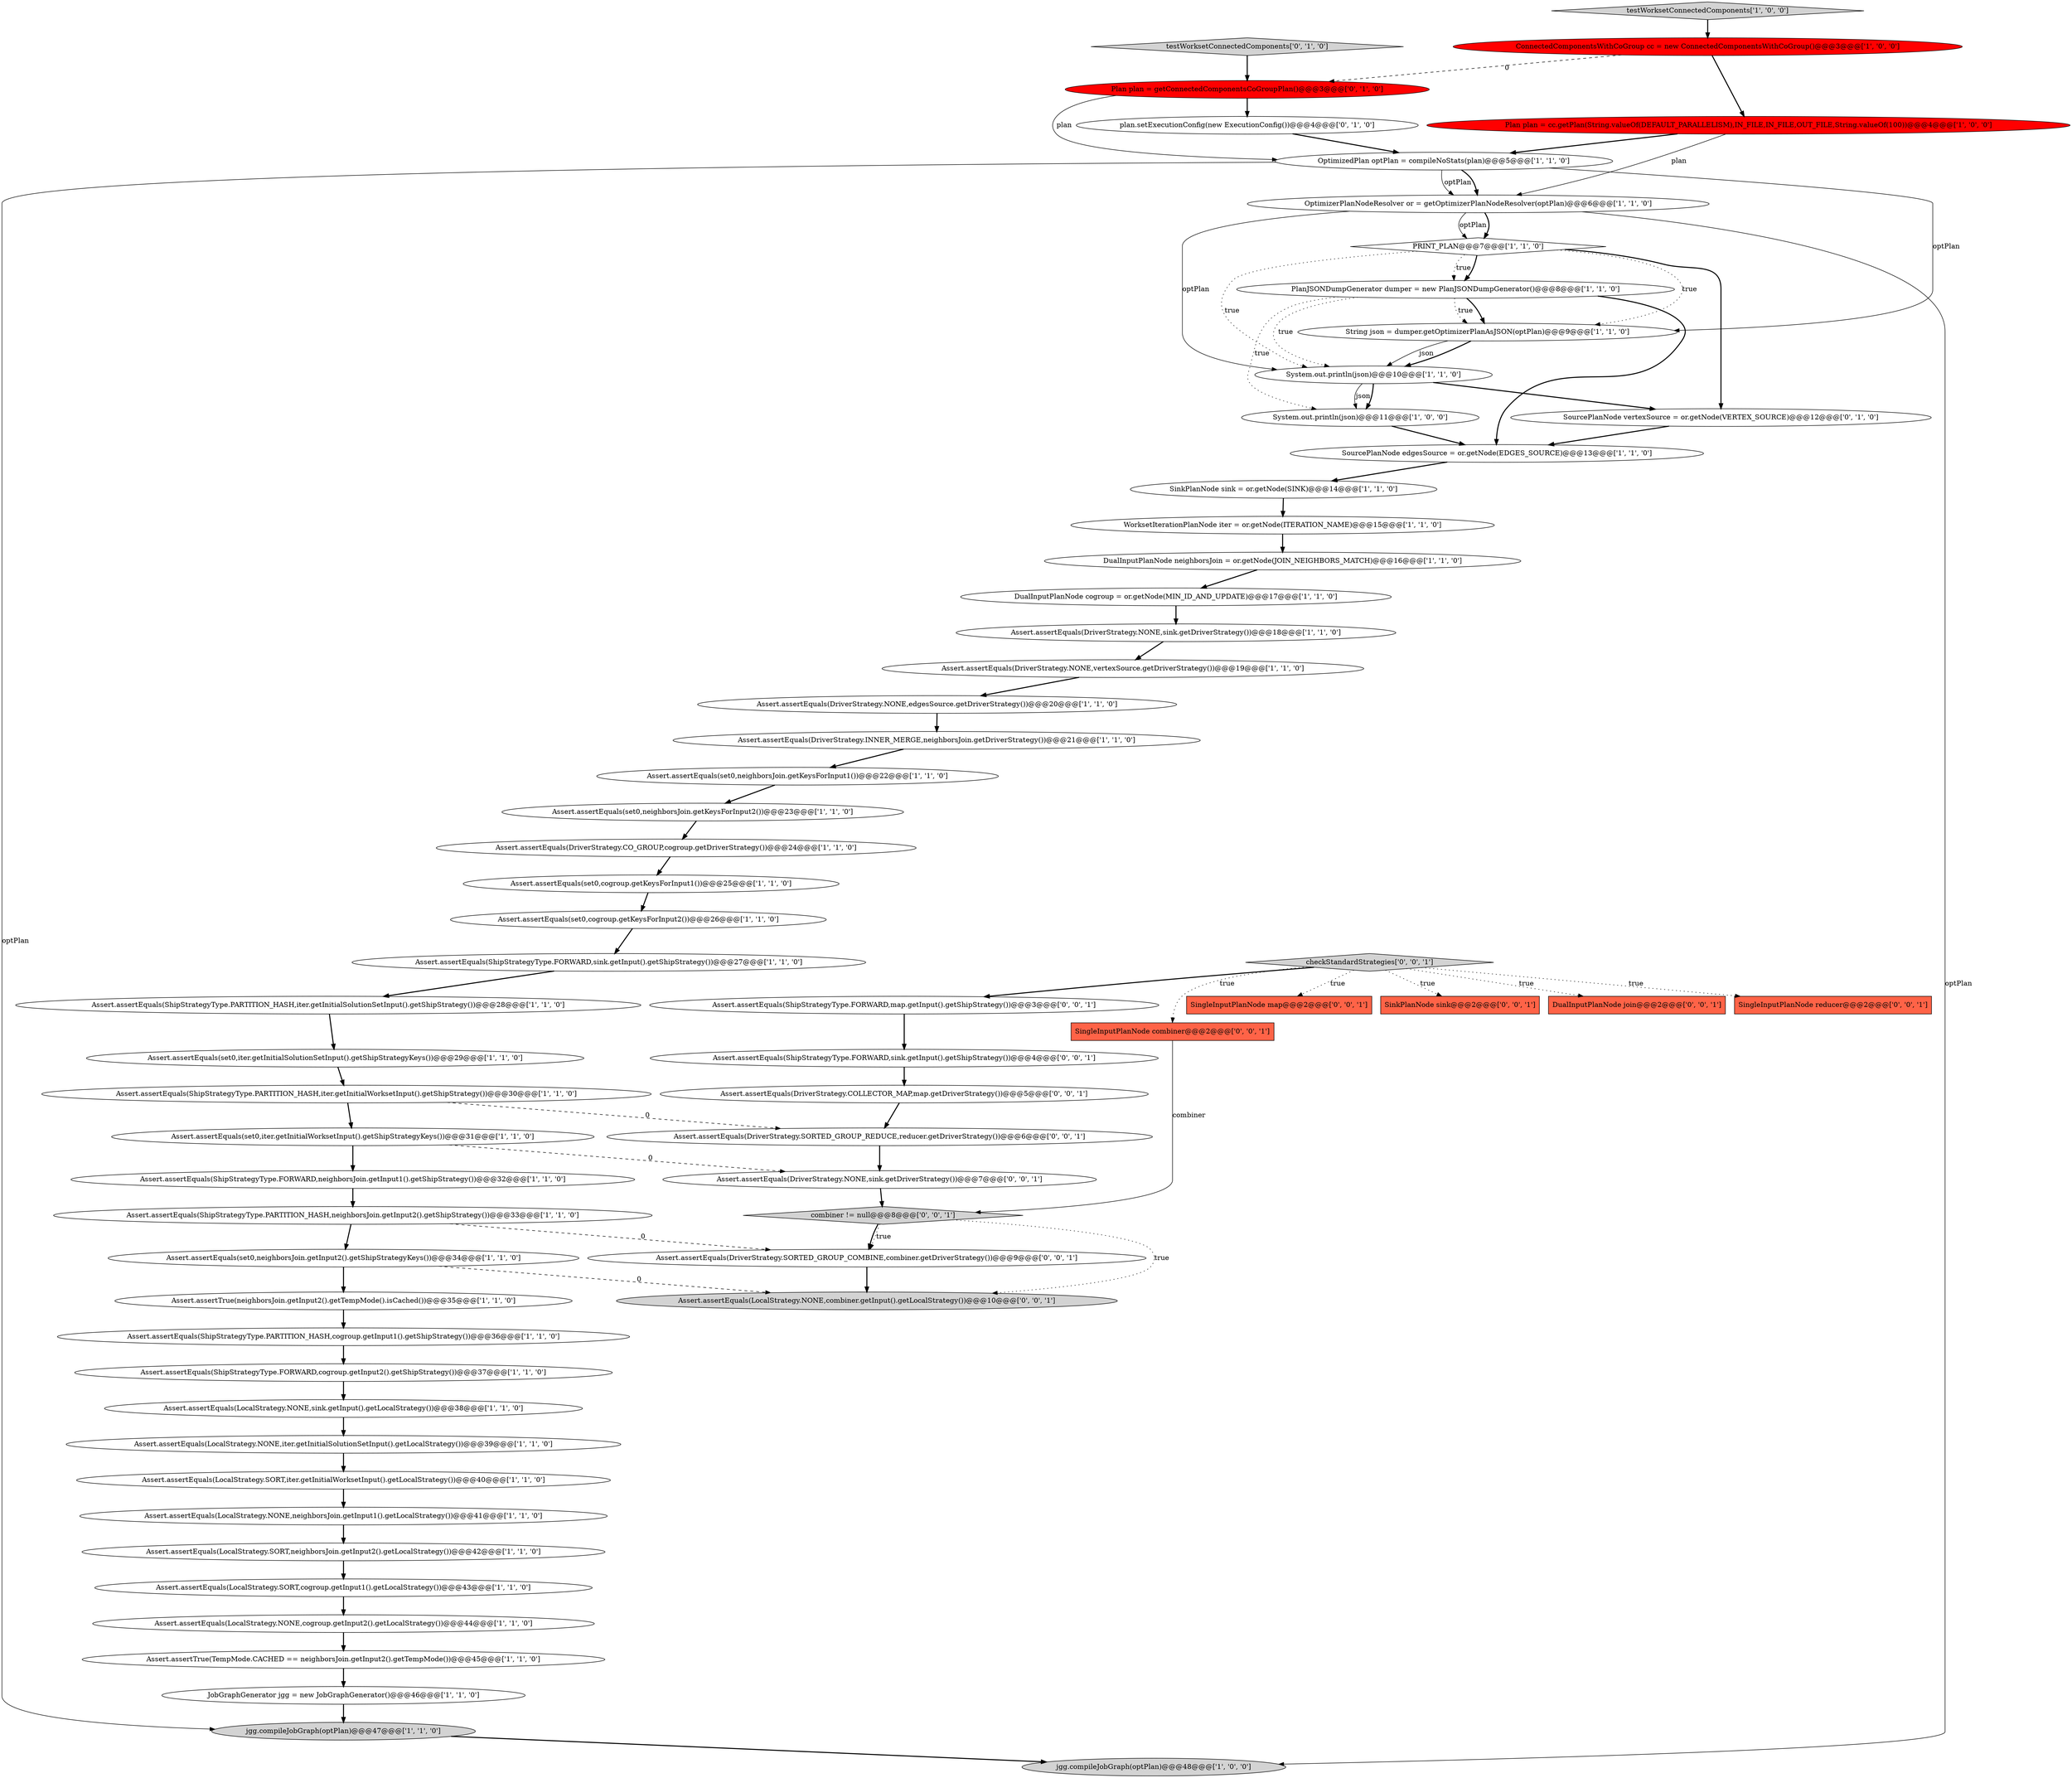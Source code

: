 digraph {
31 [style = filled, label = "Assert.assertEquals(LocalStrategy.NONE,neighborsJoin.getInput1().getLocalStrategy())@@@41@@@['1', '1', '0']", fillcolor = white, shape = ellipse image = "AAA0AAABBB1BBB"];
45 [style = filled, label = "jgg.compileJobGraph(optPlan)@@@47@@@['1', '1', '0']", fillcolor = lightgray, shape = ellipse image = "AAA0AAABBB1BBB"];
30 [style = filled, label = "WorksetIterationPlanNode iter = or.getNode(ITERATION_NAME)@@@15@@@['1', '1', '0']", fillcolor = white, shape = ellipse image = "AAA0AAABBB1BBB"];
5 [style = filled, label = "Assert.assertEquals(ShipStrategyType.FORWARD,cogroup.getInput2().getShipStrategy())@@@37@@@['1', '1', '0']", fillcolor = white, shape = ellipse image = "AAA0AAABBB1BBB"];
28 [style = filled, label = "Assert.assertEquals(set0,iter.getInitialSolutionSetInput().getShipStrategyKeys())@@@29@@@['1', '1', '0']", fillcolor = white, shape = ellipse image = "AAA0AAABBB1BBB"];
7 [style = filled, label = "Assert.assertEquals(LocalStrategy.NONE,sink.getInput().getLocalStrategy())@@@38@@@['1', '1', '0']", fillcolor = white, shape = ellipse image = "AAA0AAABBB1BBB"];
60 [style = filled, label = "Assert.assertEquals(LocalStrategy.NONE,combiner.getInput().getLocalStrategy())@@@10@@@['0', '0', '1']", fillcolor = lightgray, shape = ellipse image = "AAA0AAABBB3BBB"];
56 [style = filled, label = "SingleInputPlanNode map@@@2@@@['0', '0', '1']", fillcolor = tomato, shape = box image = "AAA0AAABBB3BBB"];
21 [style = filled, label = "ConnectedComponentsWithCoGroup cc = new ConnectedComponentsWithCoGroup()@@@3@@@['1', '0', '0']", fillcolor = red, shape = ellipse image = "AAA1AAABBB1BBB"];
29 [style = filled, label = "Assert.assertEquals(set0,neighborsJoin.getKeysForInput1())@@@22@@@['1', '1', '0']", fillcolor = white, shape = ellipse image = "AAA0AAABBB1BBB"];
62 [style = filled, label = "Assert.assertEquals(DriverStrategy.SORTED_GROUP_COMBINE,combiner.getDriverStrategy())@@@9@@@['0', '0', '1']", fillcolor = white, shape = ellipse image = "AAA0AAABBB3BBB"];
15 [style = filled, label = "Assert.assertEquals(ShipStrategyType.PARTITION_HASH,iter.getInitialSolutionSetInput().getShipStrategy())@@@28@@@['1', '1', '0']", fillcolor = white, shape = ellipse image = "AAA0AAABBB1BBB"];
0 [style = filled, label = "OptimizerPlanNodeResolver or = getOptimizerPlanNodeResolver(optPlan)@@@6@@@['1', '1', '0']", fillcolor = white, shape = ellipse image = "AAA0AAABBB1BBB"];
37 [style = filled, label = "Assert.assertEquals(set0,iter.getInitialWorksetInput().getShipStrategyKeys())@@@31@@@['1', '1', '0']", fillcolor = white, shape = ellipse image = "AAA0AAABBB1BBB"];
8 [style = filled, label = "Assert.assertEquals(LocalStrategy.NONE,iter.getInitialSolutionSetInput().getLocalStrategy())@@@39@@@['1', '1', '0']", fillcolor = white, shape = ellipse image = "AAA0AAABBB1BBB"];
23 [style = filled, label = "OptimizedPlan optPlan = compileNoStats(plan)@@@5@@@['1', '1', '0']", fillcolor = white, shape = ellipse image = "AAA0AAABBB1BBB"];
59 [style = filled, label = "SinkPlanNode sink@@@2@@@['0', '0', '1']", fillcolor = tomato, shape = box image = "AAA0AAABBB3BBB"];
24 [style = filled, label = "Plan plan = cc.getPlan(String.valueOf(DEFAULT_PARALLELISM),IN_FILE,IN_FILE,OUT_FILE,String.valueOf(100))@@@4@@@['1', '0', '0']", fillcolor = red, shape = ellipse image = "AAA1AAABBB1BBB"];
2 [style = filled, label = "Assert.assertEquals(ShipStrategyType.PARTITION_HASH,iter.getInitialWorksetInput().getShipStrategy())@@@30@@@['1', '1', '0']", fillcolor = white, shape = ellipse image = "AAA0AAABBB1BBB"];
13 [style = filled, label = "System.out.println(json)@@@10@@@['1', '1', '0']", fillcolor = white, shape = ellipse image = "AAA0AAABBB1BBB"];
48 [style = filled, label = "testWorksetConnectedComponents['0', '1', '0']", fillcolor = lightgray, shape = diamond image = "AAA0AAABBB2BBB"];
14 [style = filled, label = "Assert.assertEquals(DriverStrategy.CO_GROUP,cogroup.getDriverStrategy())@@@24@@@['1', '1', '0']", fillcolor = white, shape = ellipse image = "AAA0AAABBB1BBB"];
35 [style = filled, label = "Assert.assertEquals(LocalStrategy.SORT,cogroup.getInput1().getLocalStrategy())@@@43@@@['1', '1', '0']", fillcolor = white, shape = ellipse image = "AAA0AAABBB1BBB"];
58 [style = filled, label = "Assert.assertEquals(DriverStrategy.COLLECTOR_MAP,map.getDriverStrategy())@@@5@@@['0', '0', '1']", fillcolor = white, shape = ellipse image = "AAA0AAABBB3BBB"];
47 [style = filled, label = "plan.setExecutionConfig(new ExecutionConfig())@@@4@@@['0', '1', '0']", fillcolor = white, shape = ellipse image = "AAA0AAABBB2BBB"];
55 [style = filled, label = "Assert.assertEquals(ShipStrategyType.FORWARD,sink.getInput().getShipStrategy())@@@4@@@['0', '0', '1']", fillcolor = white, shape = ellipse image = "AAA0AAABBB3BBB"];
16 [style = filled, label = "SourcePlanNode edgesSource = or.getNode(EDGES_SOURCE)@@@13@@@['1', '1', '0']", fillcolor = white, shape = ellipse image = "AAA0AAABBB1BBB"];
19 [style = filled, label = "Assert.assertEquals(DriverStrategy.NONE,sink.getDriverStrategy())@@@18@@@['1', '1', '0']", fillcolor = white, shape = ellipse image = "AAA0AAABBB1BBB"];
1 [style = filled, label = "PRINT_PLAN@@@7@@@['1', '1', '0']", fillcolor = white, shape = diamond image = "AAA0AAABBB1BBB"];
38 [style = filled, label = "Assert.assertEquals(ShipStrategyType.FORWARD,neighborsJoin.getInput1().getShipStrategy())@@@32@@@['1', '1', '0']", fillcolor = white, shape = ellipse image = "AAA0AAABBB1BBB"];
26 [style = filled, label = "Assert.assertEquals(DriverStrategy.INNER_MERGE,neighborsJoin.getDriverStrategy())@@@21@@@['1', '1', '0']", fillcolor = white, shape = ellipse image = "AAA0AAABBB1BBB"];
17 [style = filled, label = "Assert.assertEquals(LocalStrategy.SORT,neighborsJoin.getInput2().getLocalStrategy())@@@42@@@['1', '1', '0']", fillcolor = white, shape = ellipse image = "AAA0AAABBB1BBB"];
49 [style = filled, label = "SourcePlanNode vertexSource = or.getNode(VERTEX_SOURCE)@@@12@@@['0', '1', '0']", fillcolor = white, shape = ellipse image = "AAA0AAABBB2BBB"];
25 [style = filled, label = "testWorksetConnectedComponents['1', '0', '0']", fillcolor = lightgray, shape = diamond image = "AAA0AAABBB1BBB"];
42 [style = filled, label = "Assert.assertEquals(set0,cogroup.getKeysForInput1())@@@25@@@['1', '1', '0']", fillcolor = white, shape = ellipse image = "AAA0AAABBB1BBB"];
18 [style = filled, label = "PlanJSONDumpGenerator dumper = new PlanJSONDumpGenerator()@@@8@@@['1', '1', '0']", fillcolor = white, shape = ellipse image = "AAA0AAABBB1BBB"];
50 [style = filled, label = "Assert.assertEquals(DriverStrategy.SORTED_GROUP_REDUCE,reducer.getDriverStrategy())@@@6@@@['0', '0', '1']", fillcolor = white, shape = ellipse image = "AAA0AAABBB3BBB"];
57 [style = filled, label = "combiner != null@@@8@@@['0', '0', '1']", fillcolor = lightgray, shape = diamond image = "AAA0AAABBB3BBB"];
33 [style = filled, label = "Assert.assertEquals(set0,neighborsJoin.getKeysForInput2())@@@23@@@['1', '1', '0']", fillcolor = white, shape = ellipse image = "AAA0AAABBB1BBB"];
32 [style = filled, label = "Assert.assertEquals(LocalStrategy.NONE,cogroup.getInput2().getLocalStrategy())@@@44@@@['1', '1', '0']", fillcolor = white, shape = ellipse image = "AAA0AAABBB1BBB"];
41 [style = filled, label = "System.out.println(json)@@@11@@@['1', '0', '0']", fillcolor = white, shape = ellipse image = "AAA0AAABBB1BBB"];
9 [style = filled, label = "Assert.assertEquals(DriverStrategy.NONE,vertexSource.getDriverStrategy())@@@19@@@['1', '1', '0']", fillcolor = white, shape = ellipse image = "AAA0AAABBB1BBB"];
11 [style = filled, label = "Assert.assertEquals(ShipStrategyType.PARTITION_HASH,cogroup.getInput1().getShipStrategy())@@@36@@@['1', '1', '0']", fillcolor = white, shape = ellipse image = "AAA0AAABBB1BBB"];
3 [style = filled, label = "Assert.assertEquals(ShipStrategyType.FORWARD,sink.getInput().getShipStrategy())@@@27@@@['1', '1', '0']", fillcolor = white, shape = ellipse image = "AAA0AAABBB1BBB"];
36 [style = filled, label = "Assert.assertEquals(DriverStrategy.NONE,edgesSource.getDriverStrategy())@@@20@@@['1', '1', '0']", fillcolor = white, shape = ellipse image = "AAA0AAABBB1BBB"];
6 [style = filled, label = "Assert.assertTrue(TempMode.CACHED == neighborsJoin.getInput2().getTempMode())@@@45@@@['1', '1', '0']", fillcolor = white, shape = ellipse image = "AAA0AAABBB1BBB"];
22 [style = filled, label = "Assert.assertTrue(neighborsJoin.getInput2().getTempMode().isCached())@@@35@@@['1', '1', '0']", fillcolor = white, shape = ellipse image = "AAA0AAABBB1BBB"];
39 [style = filled, label = "SinkPlanNode sink = or.getNode(SINK)@@@14@@@['1', '1', '0']", fillcolor = white, shape = ellipse image = "AAA0AAABBB1BBB"];
20 [style = filled, label = "Assert.assertEquals(set0,cogroup.getKeysForInput2())@@@26@@@['1', '1', '0']", fillcolor = white, shape = ellipse image = "AAA0AAABBB1BBB"];
51 [style = filled, label = "DualInputPlanNode join@@@2@@@['0', '0', '1']", fillcolor = tomato, shape = box image = "AAA0AAABBB3BBB"];
46 [style = filled, label = "Plan plan = getConnectedComponentsCoGroupPlan()@@@3@@@['0', '1', '0']", fillcolor = red, shape = ellipse image = "AAA1AAABBB2BBB"];
27 [style = filled, label = "DualInputPlanNode neighborsJoin = or.getNode(JOIN_NEIGHBORS_MATCH)@@@16@@@['1', '1', '0']", fillcolor = white, shape = ellipse image = "AAA0AAABBB1BBB"];
53 [style = filled, label = "SingleInputPlanNode reducer@@@2@@@['0', '0', '1']", fillcolor = tomato, shape = box image = "AAA0AAABBB3BBB"];
63 [style = filled, label = "Assert.assertEquals(ShipStrategyType.FORWARD,map.getInput().getShipStrategy())@@@3@@@['0', '0', '1']", fillcolor = white, shape = ellipse image = "AAA0AAABBB3BBB"];
4 [style = filled, label = "DualInputPlanNode cogroup = or.getNode(MIN_ID_AND_UPDATE)@@@17@@@['1', '1', '0']", fillcolor = white, shape = ellipse image = "AAA0AAABBB1BBB"];
34 [style = filled, label = "Assert.assertEquals(set0,neighborsJoin.getInput2().getShipStrategyKeys())@@@34@@@['1', '1', '0']", fillcolor = white, shape = ellipse image = "AAA0AAABBB1BBB"];
43 [style = filled, label = "Assert.assertEquals(ShipStrategyType.PARTITION_HASH,neighborsJoin.getInput2().getShipStrategy())@@@33@@@['1', '1', '0']", fillcolor = white, shape = ellipse image = "AAA0AAABBB1BBB"];
44 [style = filled, label = "jgg.compileJobGraph(optPlan)@@@48@@@['1', '0', '0']", fillcolor = lightgray, shape = ellipse image = "AAA0AAABBB1BBB"];
52 [style = filled, label = "Assert.assertEquals(DriverStrategy.NONE,sink.getDriverStrategy())@@@7@@@['0', '0', '1']", fillcolor = white, shape = ellipse image = "AAA0AAABBB3BBB"];
40 [style = filled, label = "JobGraphGenerator jgg = new JobGraphGenerator()@@@46@@@['1', '1', '0']", fillcolor = white, shape = ellipse image = "AAA0AAABBB1BBB"];
54 [style = filled, label = "SingleInputPlanNode combiner@@@2@@@['0', '0', '1']", fillcolor = tomato, shape = box image = "AAA0AAABBB3BBB"];
12 [style = filled, label = "String json = dumper.getOptimizerPlanAsJSON(optPlan)@@@9@@@['1', '1', '0']", fillcolor = white, shape = ellipse image = "AAA0AAABBB1BBB"];
10 [style = filled, label = "Assert.assertEquals(LocalStrategy.SORT,iter.getInitialWorksetInput().getLocalStrategy())@@@40@@@['1', '1', '0']", fillcolor = white, shape = ellipse image = "AAA0AAABBB1BBB"];
61 [style = filled, label = "checkStandardStrategies['0', '0', '1']", fillcolor = lightgray, shape = diamond image = "AAA0AAABBB3BBB"];
8->10 [style = bold, label=""];
58->50 [style = bold, label=""];
49->16 [style = bold, label=""];
57->62 [style = bold, label=""];
21->24 [style = bold, label=""];
13->49 [style = bold, label=""];
7->8 [style = bold, label=""];
32->6 [style = bold, label=""];
23->0 [style = solid, label="optPlan"];
1->13 [style = dotted, label="true"];
63->55 [style = bold, label=""];
19->9 [style = bold, label=""];
61->51 [style = dotted, label="true"];
37->38 [style = bold, label=""];
1->12 [style = dotted, label="true"];
13->41 [style = solid, label="json"];
25->21 [style = bold, label=""];
18->13 [style = dotted, label="true"];
17->35 [style = bold, label=""];
10->31 [style = bold, label=""];
46->23 [style = solid, label="plan"];
61->53 [style = dotted, label="true"];
12->13 [style = solid, label="json"];
62->60 [style = bold, label=""];
30->27 [style = bold, label=""];
4->19 [style = bold, label=""];
18->12 [style = bold, label=""];
1->49 [style = bold, label=""];
20->3 [style = bold, label=""];
2->50 [style = dashed, label="0"];
1->18 [style = dotted, label="true"];
5->7 [style = bold, label=""];
18->41 [style = dotted, label="true"];
16->39 [style = bold, label=""];
43->34 [style = bold, label=""];
61->63 [style = bold, label=""];
22->11 [style = bold, label=""];
54->57 [style = solid, label="combiner"];
61->54 [style = dotted, label="true"];
57->60 [style = dotted, label="true"];
23->12 [style = solid, label="optPlan"];
21->46 [style = dashed, label="0"];
61->56 [style = dotted, label="true"];
14->42 [style = bold, label=""];
35->32 [style = bold, label=""];
61->59 [style = dotted, label="true"];
23->0 [style = bold, label=""];
45->44 [style = bold, label=""];
48->46 [style = bold, label=""];
13->41 [style = bold, label=""];
12->13 [style = bold, label=""];
11->5 [style = bold, label=""];
0->13 [style = solid, label="optPlan"];
23->45 [style = solid, label="optPlan"];
15->28 [style = bold, label=""];
0->1 [style = bold, label=""];
41->16 [style = bold, label=""];
0->44 [style = solid, label="optPlan"];
31->17 [style = bold, label=""];
47->23 [style = bold, label=""];
38->43 [style = bold, label=""];
24->23 [style = bold, label=""];
9->36 [style = bold, label=""];
18->16 [style = bold, label=""];
33->14 [style = bold, label=""];
57->62 [style = dotted, label="true"];
26->29 [style = bold, label=""];
42->20 [style = bold, label=""];
1->18 [style = bold, label=""];
0->1 [style = solid, label="optPlan"];
3->15 [style = bold, label=""];
37->52 [style = dashed, label="0"];
36->26 [style = bold, label=""];
46->47 [style = bold, label=""];
50->52 [style = bold, label=""];
34->22 [style = bold, label=""];
39->30 [style = bold, label=""];
28->2 [style = bold, label=""];
27->4 [style = bold, label=""];
29->33 [style = bold, label=""];
18->12 [style = dotted, label="true"];
6->40 [style = bold, label=""];
24->0 [style = solid, label="plan"];
40->45 [style = bold, label=""];
2->37 [style = bold, label=""];
52->57 [style = bold, label=""];
34->60 [style = dashed, label="0"];
43->62 [style = dashed, label="0"];
55->58 [style = bold, label=""];
}
